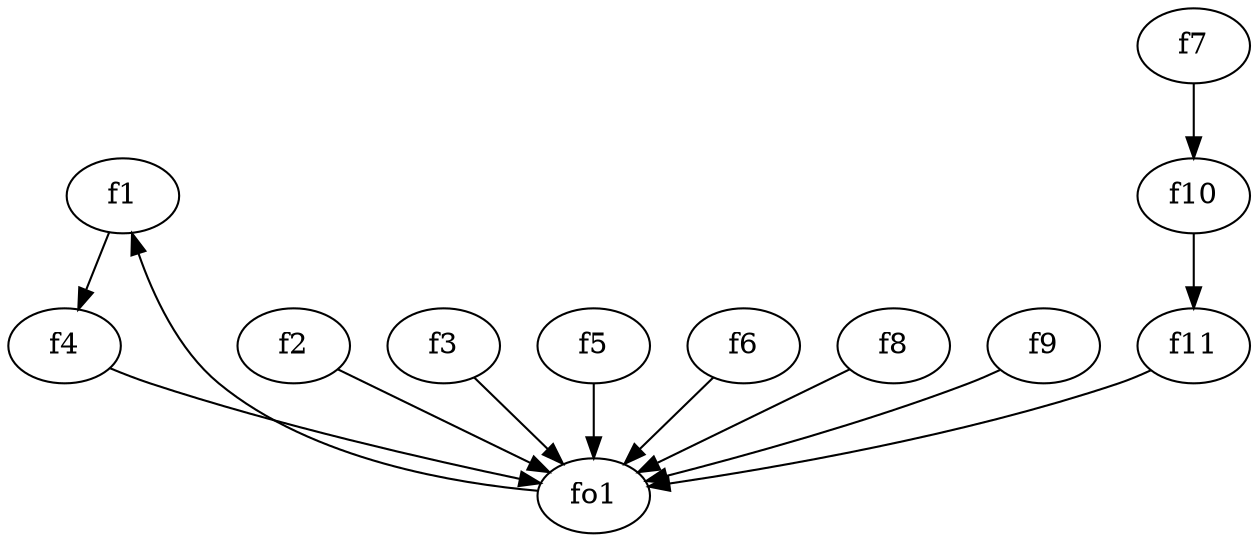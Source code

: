 strict digraph  {
f1;
f2;
f3;
f4;
f5;
f6;
f7;
f8;
f9;
f10;
f11;
fo1;
f1 -> f4  [weight=2];
f2 -> fo1  [weight=2];
f3 -> fo1  [weight=2];
f4 -> fo1  [weight=2];
f5 -> fo1  [weight=2];
f6 -> fo1  [weight=2];
f7 -> f10  [weight=2];
f8 -> fo1  [weight=2];
f9 -> fo1  [weight=2];
f10 -> f11  [weight=2];
f11 -> fo1  [weight=2];
fo1 -> f1  [weight=2];
}
